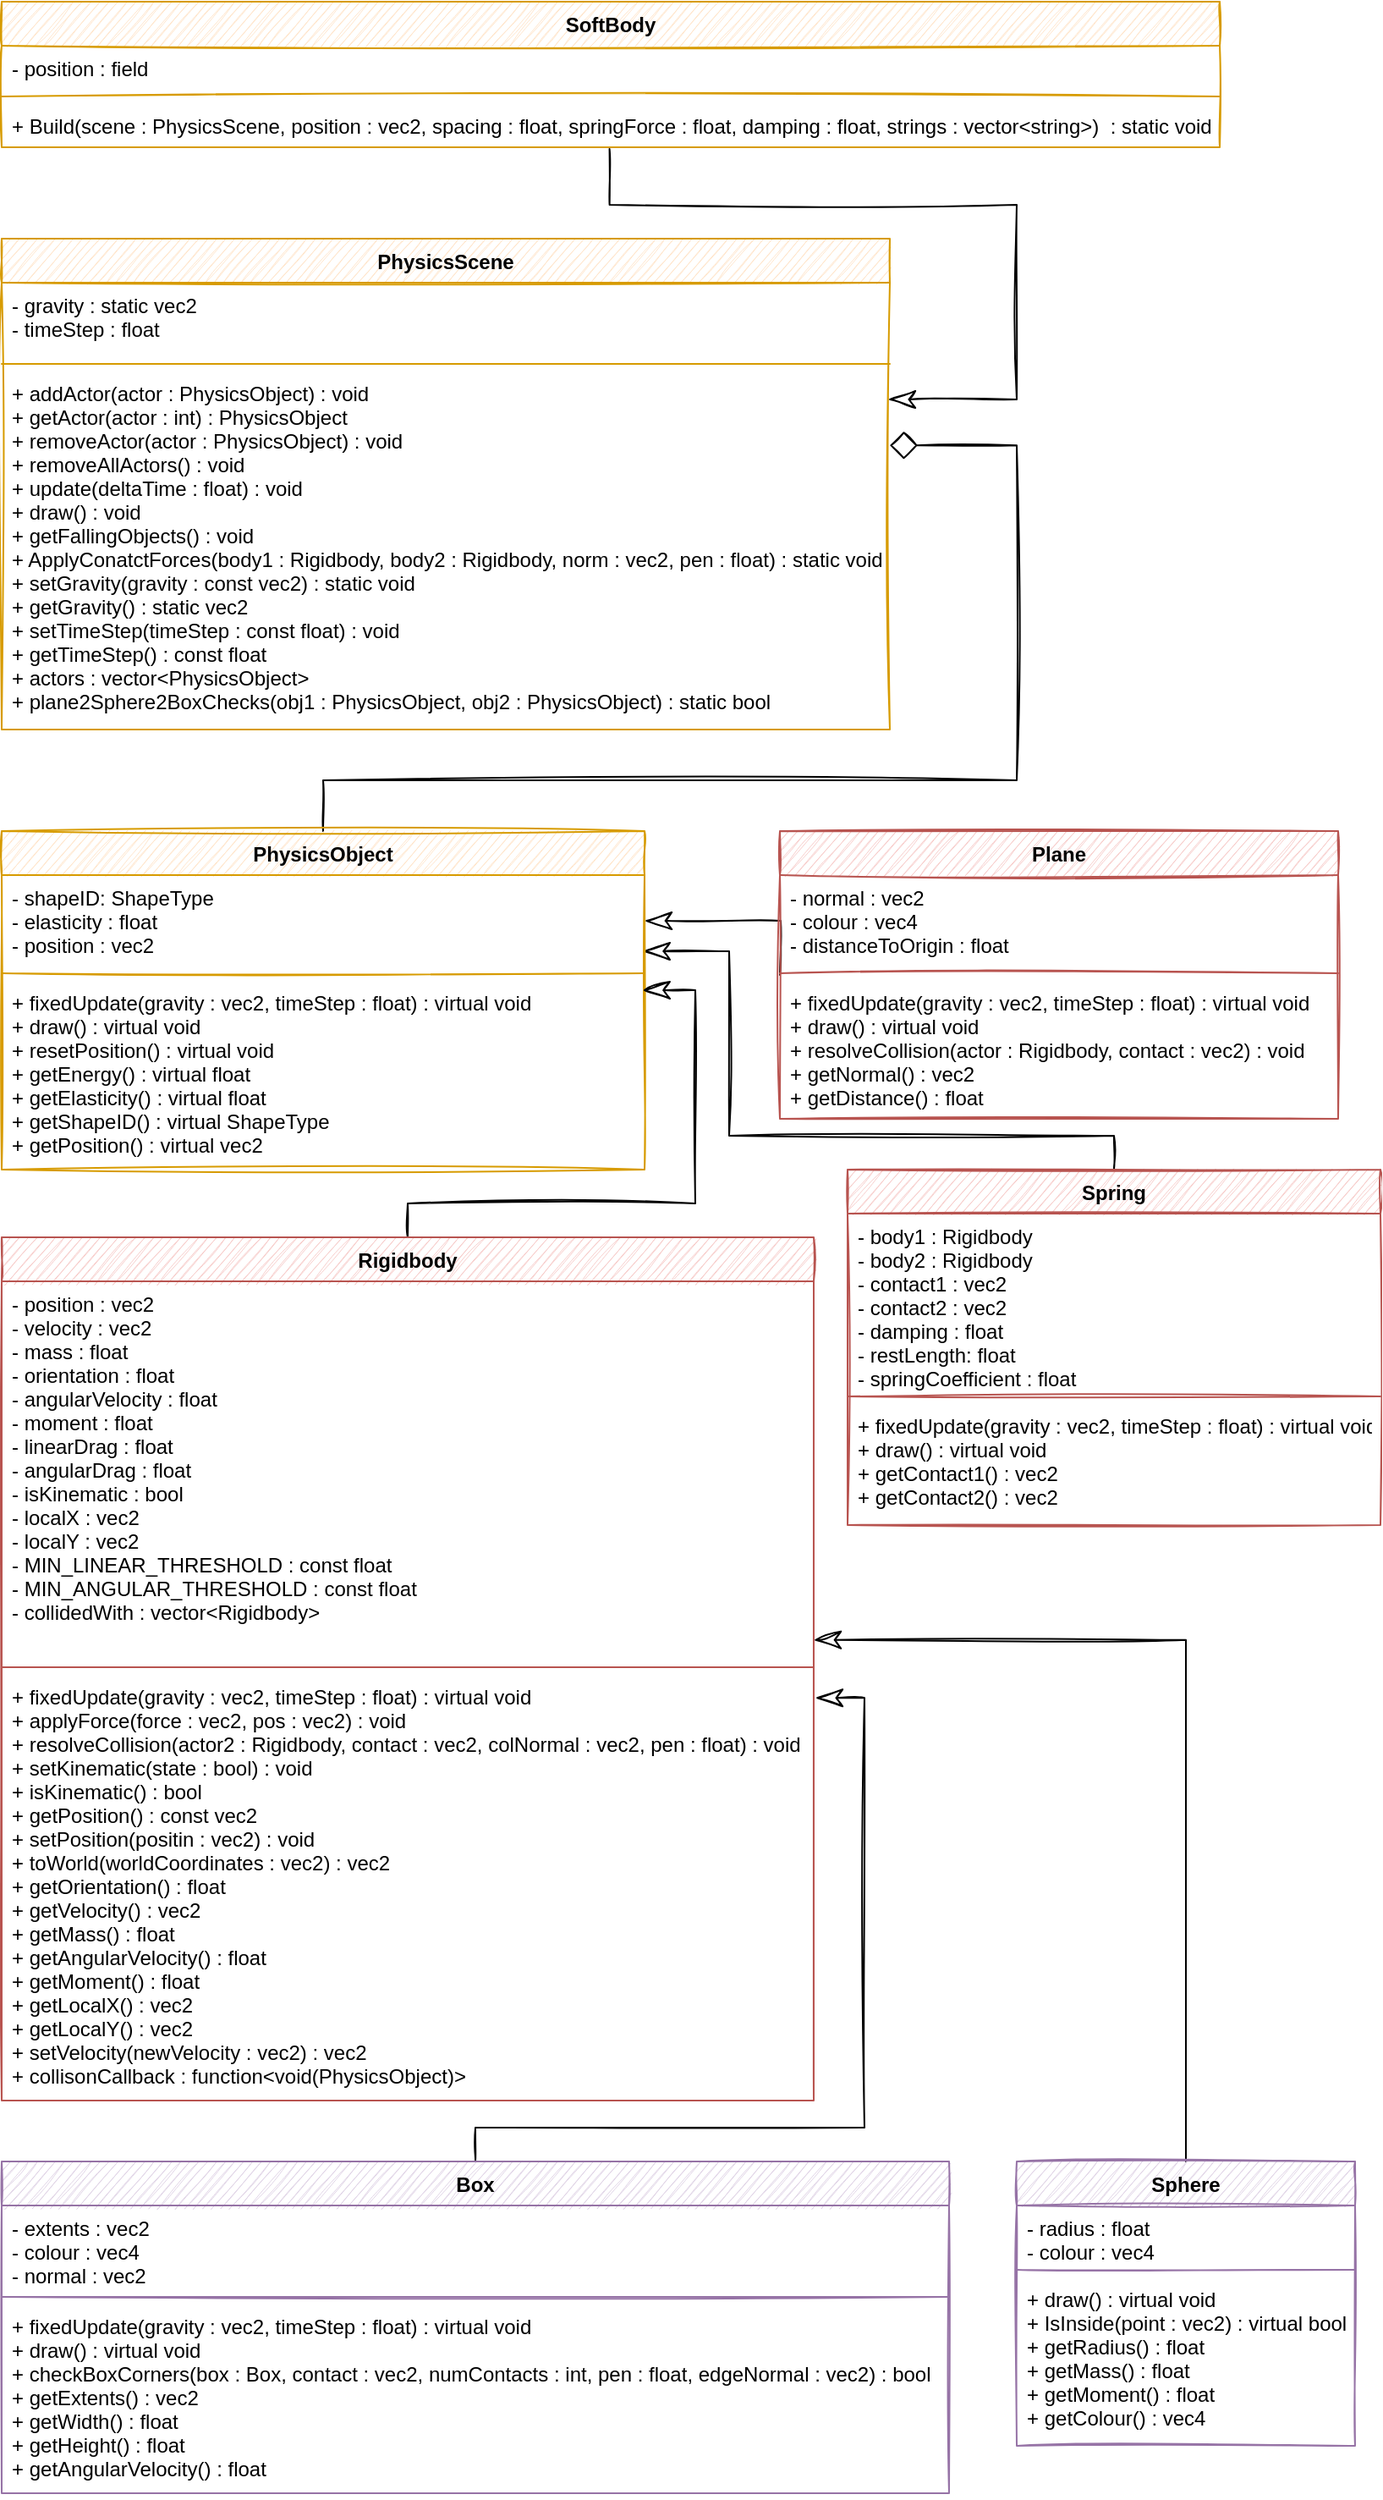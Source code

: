 <mxfile version="20.3.0" type="device"><diagram name="Page-1" id="H64OVbdJuzGlEiPOC9Fe"><mxGraphModel dx="2844" dy="2830" grid="0" gridSize="10" guides="1" tooltips="1" connect="1" arrows="1" fold="1" page="1" pageScale="1" pageWidth="850" pageHeight="1100" math="0" shadow="0"><root><mxCell id="0"/><mxCell id="1" parent="0"/><mxCell id="8-35Er8fklj9z1FLD99C-77" style="edgeStyle=orthogonalEdgeStyle;rounded=0;sketch=1;hachureGap=4;orthogonalLoop=1;jettySize=auto;html=1;entryX=1;entryY=0.946;entryDx=0;entryDy=0;entryPerimeter=0;fontFamily=Architects Daughter;fontSource=https%3A%2F%2Ffonts.googleapis.com%2Fcss%3Ffamily%3DArchitects%2BDaughter;fontSize=16;endArrow=classicThin;endFill=0;startSize=14;endSize=14;sourcePerimeterSpacing=8;targetPerimeterSpacing=8;exitX=0.5;exitY=0;exitDx=0;exitDy=0;" parent="1" source="8-35Er8fklj9z1FLD99C-6" target="8-35Er8fklj9z1FLD99C-57" edge="1"><mxGeometry relative="1" as="geometry"/></mxCell><mxCell id="8-35Er8fklj9z1FLD99C-6" value="Sphere" style="swimlane;fontStyle=1;align=center;verticalAlign=top;childLayout=stackLayout;horizontal=1;startSize=26;horizontalStack=0;resizeParent=1;resizeParentMax=0;resizeLast=0;collapsible=1;marginBottom=0;fillColor=#e1d5e7;strokeColor=#9673a6;sketch=1;" parent="1" vertex="1"><mxGeometry x="620" y="816" width="200" height="168" as="geometry"/></mxCell><mxCell id="8-35Er8fklj9z1FLD99C-7" value="- radius : float&#10;- colour : vec4" style="text;strokeColor=none;fillColor=none;align=left;verticalAlign=top;spacingLeft=4;spacingRight=4;overflow=hidden;rotatable=0;points=[[0,0.5],[1,0.5]];portConstraint=eastwest;sketch=1;" parent="8-35Er8fklj9z1FLD99C-6" vertex="1"><mxGeometry y="26" width="200" height="34" as="geometry"/></mxCell><mxCell id="8-35Er8fklj9z1FLD99C-8" value="" style="line;strokeWidth=1;fillColor=none;align=left;verticalAlign=middle;spacingTop=-1;spacingLeft=3;spacingRight=3;rotatable=0;labelPosition=right;points=[];portConstraint=eastwest;strokeColor=inherit;sketch=1;" parent="8-35Er8fklj9z1FLD99C-6" vertex="1"><mxGeometry y="60" width="200" height="8" as="geometry"/></mxCell><mxCell id="8-35Er8fklj9z1FLD99C-9" value="+ draw() : virtual void&#10;+ IsInside(point : vec2) : virtual bool&#10;+ getRadius() : float&#10;+ getMass() : float&#10;+ getMoment() : float&#10;+ getColour() : vec4" style="text;strokeColor=none;fillColor=none;align=left;verticalAlign=top;spacingLeft=4;spacingRight=4;overflow=hidden;rotatable=0;points=[[0,0.5],[1,0.5]];portConstraint=eastwest;sketch=1;" parent="8-35Er8fklj9z1FLD99C-6" vertex="1"><mxGeometry y="68" width="200" height="100" as="geometry"/></mxCell><mxCell id="8-35Er8fklj9z1FLD99C-78" style="edgeStyle=orthogonalEdgeStyle;rounded=0;sketch=1;hachureGap=4;orthogonalLoop=1;jettySize=auto;html=1;entryX=1.002;entryY=0.056;entryDx=0;entryDy=0;entryPerimeter=0;fontFamily=Architects Daughter;fontSource=https%3A%2F%2Ffonts.googleapis.com%2Fcss%3Ffamily%3DArchitects%2BDaughter;fontSize=16;endArrow=classicThin;endFill=0;startSize=14;endSize=14;sourcePerimeterSpacing=8;targetPerimeterSpacing=8;exitX=0.5;exitY=0;exitDx=0;exitDy=0;" parent="1" source="8-35Er8fklj9z1FLD99C-22" target="8-35Er8fklj9z1FLD99C-59" edge="1"><mxGeometry relative="1" as="geometry"/></mxCell><mxCell id="8-35Er8fklj9z1FLD99C-22" value="Box" style="swimlane;fontStyle=1;align=center;verticalAlign=top;childLayout=stackLayout;horizontal=1;startSize=26;horizontalStack=0;resizeParent=1;resizeParentMax=0;resizeLast=0;collapsible=1;marginBottom=0;fillColor=#e1d5e7;strokeColor=#9673a6;sketch=1;" parent="1" vertex="1"><mxGeometry x="20" y="816" width="560" height="196" as="geometry"/></mxCell><mxCell id="8-35Er8fklj9z1FLD99C-23" value="- extents : vec2&#10;- colour : vec4&#10;- normal : vec2" style="text;strokeColor=none;fillColor=none;align=left;verticalAlign=top;spacingLeft=4;spacingRight=4;overflow=hidden;rotatable=0;points=[[0,0.5],[1,0.5]];portConstraint=eastwest;sketch=1;" parent="8-35Er8fklj9z1FLD99C-22" vertex="1"><mxGeometry y="26" width="560" height="50" as="geometry"/></mxCell><mxCell id="8-35Er8fklj9z1FLD99C-24" value="" style="line;strokeWidth=1;fillColor=none;align=left;verticalAlign=middle;spacingTop=-1;spacingLeft=3;spacingRight=3;rotatable=0;labelPosition=right;points=[];portConstraint=eastwest;strokeColor=inherit;sketch=1;" parent="8-35Er8fklj9z1FLD99C-22" vertex="1"><mxGeometry y="76" width="560" height="8" as="geometry"/></mxCell><mxCell id="8-35Er8fklj9z1FLD99C-25" value="+ fixedUpdate(gravity : vec2, timeStep : float) : virtual void&#10;+ draw() : virtual void&#10;+ checkBoxCorners(box : Box, contact : vec2, numContacts : int, pen : float, edgeNormal : vec2) : bool&#10;+ getExtents() : vec2&#10;+ getWidth() : float&#10;+ getHeight() : float&#10;+ getAngularVelocity() : float&#10;" style="text;strokeColor=none;fillColor=none;align=left;verticalAlign=top;spacingLeft=4;spacingRight=4;overflow=hidden;rotatable=0;points=[[0,0.5],[1,0.5]];portConstraint=eastwest;sketch=1;" parent="8-35Er8fklj9z1FLD99C-22" vertex="1"><mxGeometry y="84" width="560" height="112" as="geometry"/></mxCell><mxCell id="8-35Er8fklj9z1FLD99C-75" style="edgeStyle=orthogonalEdgeStyle;rounded=0;sketch=1;hachureGap=4;orthogonalLoop=1;jettySize=auto;html=1;entryX=0.997;entryY=0.833;entryDx=0;entryDy=0;entryPerimeter=0;fontFamily=Architects Daughter;fontSource=https%3A%2F%2Ffonts.googleapis.com%2Fcss%3Ffamily%3DArchitects%2BDaughter;fontSize=16;endArrow=classicThin;endFill=0;startSize=14;endSize=14;sourcePerimeterSpacing=8;targetPerimeterSpacing=8;exitX=0.5;exitY=0;exitDx=0;exitDy=0;" parent="1" source="8-35Er8fklj9z1FLD99C-26" target="8-35Er8fklj9z1FLD99C-44" edge="1"><mxGeometry relative="1" as="geometry"><Array as="points"><mxPoint x="678" y="210"/><mxPoint x="450" y="210"/><mxPoint x="450" y="101"/></Array></mxGeometry></mxCell><mxCell id="8-35Er8fklj9z1FLD99C-26" value="Spring" style="swimlane;fontStyle=1;align=center;verticalAlign=top;childLayout=stackLayout;horizontal=1;startSize=26;horizontalStack=0;resizeParent=1;resizeParentMax=0;resizeLast=0;collapsible=1;marginBottom=0;fillColor=#f8cecc;strokeColor=#b85450;sketch=1;" parent="1" vertex="1"><mxGeometry x="520" y="230" width="315" height="210" as="geometry"/></mxCell><mxCell id="8-35Er8fklj9z1FLD99C-27" value="- body1 : Rigidbody&#10;- body2 : Rigidbody&#10;- contact1 : vec2&#10;- contact2 : vec2&#10;- damping : float&#10;- restLength: float&#10;- springCoefficient : float" style="text;strokeColor=none;fillColor=none;align=left;verticalAlign=top;spacingLeft=4;spacingRight=4;overflow=hidden;rotatable=0;points=[[0,0.5],[1,0.5]];portConstraint=eastwest;sketch=1;" parent="8-35Er8fklj9z1FLD99C-26" vertex="1"><mxGeometry y="26" width="315" height="104" as="geometry"/></mxCell><mxCell id="8-35Er8fklj9z1FLD99C-28" value="" style="line;strokeWidth=1;fillColor=none;align=left;verticalAlign=middle;spacingTop=-1;spacingLeft=3;spacingRight=3;rotatable=0;labelPosition=right;points=[];portConstraint=eastwest;strokeColor=inherit;sketch=1;" parent="8-35Er8fklj9z1FLD99C-26" vertex="1"><mxGeometry y="130" width="315" height="8" as="geometry"/></mxCell><mxCell id="8-35Er8fklj9z1FLD99C-29" value="+ fixedUpdate(gravity : vec2, timeStep : float) : virtual void&#10;+ draw() : virtual void&#10;+ getContact1() : vec2&#10;+ getContact2() : vec2" style="text;strokeColor=none;fillColor=none;align=left;verticalAlign=top;spacingLeft=4;spacingRight=4;overflow=hidden;rotatable=0;points=[[0,0.5],[1,0.5]];portConstraint=eastwest;sketch=1;" parent="8-35Er8fklj9z1FLD99C-26" vertex="1"><mxGeometry y="138" width="315" height="72" as="geometry"/></mxCell><mxCell id="8-35Er8fklj9z1FLD99C-74" style="edgeStyle=orthogonalEdgeStyle;rounded=0;sketch=1;hachureGap=4;orthogonalLoop=1;jettySize=auto;html=1;entryX=1;entryY=0.5;entryDx=0;entryDy=0;fontFamily=Architects Daughter;fontSource=https%3A%2F%2Ffonts.googleapis.com%2Fcss%3Ffamily%3DArchitects%2BDaughter;fontSize=16;endArrow=classicThin;endFill=0;startSize=14;endSize=14;sourcePerimeterSpacing=8;targetPerimeterSpacing=8;" parent="1" target="8-35Er8fklj9z1FLD99C-44" edge="1"><mxGeometry relative="1" as="geometry"><mxPoint x="480" y="115" as="sourcePoint"/></mxGeometry></mxCell><mxCell id="8-35Er8fklj9z1FLD99C-39" value="Plane&#10;" style="swimlane;fontStyle=1;align=center;verticalAlign=top;childLayout=stackLayout;horizontal=1;startSize=26;horizontalStack=0;resizeParent=1;resizeParentMax=0;resizeLast=0;collapsible=1;marginBottom=0;fillColor=#f8cecc;strokeColor=#b85450;sketch=1;" parent="1" vertex="1"><mxGeometry x="480" y="30" width="330" height="170" as="geometry"/></mxCell><mxCell id="8-35Er8fklj9z1FLD99C-40" value="- normal : vec2&#10;- colour : vec4&#10;- distanceToOrigin : float" style="text;strokeColor=none;fillColor=none;align=left;verticalAlign=top;spacingLeft=4;spacingRight=4;overflow=hidden;rotatable=0;points=[[0,0.5],[1,0.5]];portConstraint=eastwest;sketch=1;" parent="8-35Er8fklj9z1FLD99C-39" vertex="1"><mxGeometry y="26" width="330" height="54" as="geometry"/></mxCell><mxCell id="8-35Er8fklj9z1FLD99C-41" value="" style="line;strokeWidth=1;fillColor=none;align=left;verticalAlign=middle;spacingTop=-1;spacingLeft=3;spacingRight=3;rotatable=0;labelPosition=right;points=[];portConstraint=eastwest;strokeColor=inherit;sketch=1;" parent="8-35Er8fklj9z1FLD99C-39" vertex="1"><mxGeometry y="80" width="330" height="8" as="geometry"/></mxCell><mxCell id="8-35Er8fklj9z1FLD99C-42" value="+ fixedUpdate(gravity : vec2, timeStep : float) : virtual void&#10;+ draw() : virtual void&#10;+ resolveCollision(actor : Rigidbody, contact : vec2) : void&#10;+ getNormal() : vec2&#10;+ getDistance() : float" style="text;strokeColor=none;fillColor=none;align=left;verticalAlign=top;spacingLeft=4;spacingRight=4;overflow=hidden;rotatable=0;points=[[0,0.5],[1,0.5]];portConstraint=eastwest;sketch=1;" parent="8-35Er8fklj9z1FLD99C-39" vertex="1"><mxGeometry y="88" width="330" height="82" as="geometry"/></mxCell><mxCell id="9jUB0r2MP2Jo38_3Ne8N-7" style="edgeStyle=orthogonalEdgeStyle;rounded=0;orthogonalLoop=1;jettySize=auto;html=1;entryX=1;entryY=0.208;entryDx=0;entryDy=0;entryPerimeter=0;endArrow=diamond;endFill=0;fontSize=16;fontFamily=Architects Daughter;sketch=1;hachureGap=4;fontSource=https%3A%2F%2Ffonts.googleapis.com%2Fcss%3Ffamily%3DArchitects%2BDaughter;startSize=14;endSize=14;sourcePerimeterSpacing=8;targetPerimeterSpacing=8;exitX=0.5;exitY=0;exitDx=0;exitDy=0;" edge="1" parent="1" source="8-35Er8fklj9z1FLD99C-43" target="8-35Er8fklj9z1FLD99C-55"><mxGeometry relative="1" as="geometry"><Array as="points"><mxPoint x="210"/><mxPoint x="620"/><mxPoint x="620" y="-198"/></Array></mxGeometry></mxCell><mxCell id="8-35Er8fklj9z1FLD99C-43" value="PhysicsObject" style="swimlane;fontStyle=1;align=center;verticalAlign=top;childLayout=stackLayout;horizontal=1;startSize=26;horizontalStack=0;resizeParent=1;resizeParentMax=0;resizeLast=0;collapsible=1;marginBottom=0;fillColor=#ffe6cc;strokeColor=#d79b00;sketch=1;" parent="1" vertex="1"><mxGeometry x="20" y="30" width="380" height="200" as="geometry"/></mxCell><mxCell id="8-35Er8fklj9z1FLD99C-44" value="- shapeID: ShapeType&#10;- elasticity : float&#10;- position : vec2" style="text;strokeColor=none;fillColor=none;align=left;verticalAlign=top;spacingLeft=4;spacingRight=4;overflow=hidden;rotatable=0;points=[[0,0.5],[1,0.5]];portConstraint=eastwest;sketch=1;" parent="8-35Er8fklj9z1FLD99C-43" vertex="1"><mxGeometry y="26" width="380" height="54" as="geometry"/></mxCell><mxCell id="8-35Er8fklj9z1FLD99C-45" value="" style="line;strokeWidth=1;fillColor=none;align=left;verticalAlign=middle;spacingTop=-1;spacingLeft=3;spacingRight=3;rotatable=0;labelPosition=right;points=[];portConstraint=eastwest;strokeColor=inherit;sketch=1;" parent="8-35Er8fklj9z1FLD99C-43" vertex="1"><mxGeometry y="80" width="380" height="8" as="geometry"/></mxCell><mxCell id="8-35Er8fklj9z1FLD99C-46" value="+ fixedUpdate(gravity : vec2, timeStep : float) : virtual void&#10;+ draw() : virtual void&#10;+ resetPosition() : virtual void&#10;+ getEnergy() : virtual float&#10;+ getElasticity() : virtual float&#10;+ getShapeID() : virtual ShapeType&#10;+ getPosition() : virtual vec2" style="text;strokeColor=none;fillColor=none;align=left;verticalAlign=top;spacingLeft=4;spacingRight=4;overflow=hidden;rotatable=0;points=[[0,0.5],[1,0.5]];portConstraint=eastwest;sketch=1;" parent="8-35Er8fklj9z1FLD99C-43" vertex="1"><mxGeometry y="88" width="380" height="112" as="geometry"/></mxCell><mxCell id="9jUB0r2MP2Jo38_3Ne8N-6" style="edgeStyle=orthogonalEdgeStyle;rounded=0;orthogonalLoop=1;jettySize=auto;html=1;entryX=0.998;entryY=0.08;entryDx=0;entryDy=0;entryPerimeter=0;endArrow=classicThin;endFill=0;fontSize=16;fontFamily=Architects Daughter;sketch=1;hachureGap=4;fontSource=https%3A%2F%2Ffonts.googleapis.com%2Fcss%3Ffamily%3DArchitects%2BDaughter;startSize=14;endSize=14;sourcePerimeterSpacing=8;targetPerimeterSpacing=8;exitX=0.499;exitY=1.038;exitDx=0;exitDy=0;exitPerimeter=0;" edge="1" parent="1" source="8-35Er8fklj9z1FLD99C-51" target="8-35Er8fklj9z1FLD99C-55"><mxGeometry relative="1" as="geometry"><Array as="points"><mxPoint x="379" y="-340"/><mxPoint x="620" y="-340"/><mxPoint x="620" y="-225"/></Array></mxGeometry></mxCell><mxCell id="8-35Er8fklj9z1FLD99C-48" value="SoftBody" style="swimlane;fontStyle=1;align=center;verticalAlign=top;childLayout=stackLayout;horizontal=1;startSize=26;horizontalStack=0;resizeParent=1;resizeParentMax=0;resizeLast=0;collapsible=1;marginBottom=0;fillColor=#ffe6cc;strokeColor=#d79b00;sketch=1;" parent="1" vertex="1"><mxGeometry x="20" y="-460" width="720" height="86" as="geometry"/></mxCell><mxCell id="8-35Er8fklj9z1FLD99C-49" value="- position : field" style="text;strokeColor=none;fillColor=none;align=left;verticalAlign=top;spacingLeft=4;spacingRight=4;overflow=hidden;rotatable=0;points=[[0,0.5],[1,0.5]];portConstraint=eastwest;sketch=1;" parent="8-35Er8fklj9z1FLD99C-48" vertex="1"><mxGeometry y="26" width="720" height="26" as="geometry"/></mxCell><mxCell id="8-35Er8fklj9z1FLD99C-50" value="" style="line;strokeWidth=1;fillColor=none;align=left;verticalAlign=middle;spacingTop=-1;spacingLeft=3;spacingRight=3;rotatable=0;labelPosition=right;points=[];portConstraint=eastwest;strokeColor=inherit;sketch=1;" parent="8-35Er8fklj9z1FLD99C-48" vertex="1"><mxGeometry y="52" width="720" height="8" as="geometry"/></mxCell><mxCell id="8-35Er8fklj9z1FLD99C-51" value="+ Build(scene : PhysicsScene, position : vec2, spacing : float, springForce : float, damping : float, strings : vector&lt;string&gt;)  : static void&#10;" style="text;strokeColor=none;fillColor=none;align=left;verticalAlign=top;spacingLeft=4;spacingRight=4;overflow=hidden;rotatable=0;points=[[0,0.5],[1,0.5]];portConstraint=eastwest;sketch=1;" parent="8-35Er8fklj9z1FLD99C-48" vertex="1"><mxGeometry y="60" width="720" height="26" as="geometry"/></mxCell><mxCell id="8-35Er8fklj9z1FLD99C-52" value="PhysicsScene" style="swimlane;fontStyle=1;align=center;verticalAlign=top;childLayout=stackLayout;horizontal=1;startSize=26;horizontalStack=0;resizeParent=1;resizeParentMax=0;resizeLast=0;collapsible=1;marginBottom=0;fillColor=#ffe6cc;strokeColor=#d79b00;sketch=1;" parent="1" vertex="1"><mxGeometry x="20" y="-320" width="525" height="290" as="geometry"/></mxCell><mxCell id="8-35Er8fklj9z1FLD99C-53" value="- gravity : static vec2&#10;- timeStep : float" style="text;strokeColor=none;fillColor=none;align=left;verticalAlign=top;spacingLeft=4;spacingRight=4;overflow=hidden;rotatable=0;points=[[0,0.5],[1,0.5]];portConstraint=eastwest;sketch=1;" parent="8-35Er8fklj9z1FLD99C-52" vertex="1"><mxGeometry y="26" width="525" height="44" as="geometry"/></mxCell><mxCell id="8-35Er8fklj9z1FLD99C-54" value="" style="line;strokeWidth=1;fillColor=none;align=left;verticalAlign=middle;spacingTop=-1;spacingLeft=3;spacingRight=3;rotatable=0;labelPosition=right;points=[];portConstraint=eastwest;strokeColor=inherit;sketch=1;" parent="8-35Er8fklj9z1FLD99C-52" vertex="1"><mxGeometry y="70" width="525" height="8" as="geometry"/></mxCell><mxCell id="8-35Er8fklj9z1FLD99C-55" value="+ addActor(actor : PhysicsObject) : void&#10;+ getActor(actor : int) : PhysicsObject&#10;+ removeActor(actor : PhysicsObject) : void&#10;+ removeAllActors() : void&#10;+ update(deltaTime : float) : void&#10;+ draw() : void&#10;+ getFallingObjects() : void&#10;+ ApplyConatctForces(body1 : Rigidbody, body2 : Rigidbody, norm : vec2, pen : float) : static void&#10;+ setGravity(gravity : const vec2) : static void&#10;+ getGravity() : static vec2&#10;+ setTimeStep(timeStep : const float) : void&#10;+ getTimeStep() : const float&#10;+ actors : vector&lt;PhysicsObject&gt;&#10;+ plane2Sphere2BoxChecks(obj1 : PhysicsObject, obj2 : PhysicsObject) : static bool" style="text;strokeColor=none;fillColor=none;align=left;verticalAlign=top;spacingLeft=4;spacingRight=4;overflow=hidden;rotatable=0;points=[[0,0.5],[1,0.5]];portConstraint=eastwest;sketch=1;" parent="8-35Er8fklj9z1FLD99C-52" vertex="1"><mxGeometry y="78" width="525" height="212" as="geometry"/></mxCell><mxCell id="8-35Er8fklj9z1FLD99C-76" style="edgeStyle=orthogonalEdgeStyle;rounded=0;sketch=1;hachureGap=4;orthogonalLoop=1;jettySize=auto;html=1;entryX=0.997;entryY=0.054;entryDx=0;entryDy=0;entryPerimeter=0;fontFamily=Architects Daughter;fontSource=https%3A%2F%2Ffonts.googleapis.com%2Fcss%3Ffamily%3DArchitects%2BDaughter;fontSize=16;endArrow=classicThin;endFill=0;startSize=14;endSize=14;sourcePerimeterSpacing=8;targetPerimeterSpacing=8;exitX=0.5;exitY=0;exitDx=0;exitDy=0;" parent="1" source="8-35Er8fklj9z1FLD99C-56" target="8-35Er8fklj9z1FLD99C-46" edge="1"><mxGeometry relative="1" as="geometry"/></mxCell><mxCell id="8-35Er8fklj9z1FLD99C-56" value="Rigidbody" style="swimlane;fontStyle=1;align=center;verticalAlign=top;childLayout=stackLayout;horizontal=1;startSize=26;horizontalStack=0;resizeParent=1;resizeParentMax=0;resizeLast=0;collapsible=1;marginBottom=0;fillColor=#f8cecc;strokeColor=#b85450;sketch=1;" parent="1" vertex="1"><mxGeometry x="20" y="270" width="480" height="510" as="geometry"/></mxCell><mxCell id="8-35Er8fklj9z1FLD99C-57" value="- position : vec2&#10;- velocity : vec2&#10;- mass : float&#10;- orientation : float&#10;- angularVelocity : float&#10;- moment : float&#10;- linearDrag : float&#10;- angularDrag : float&#10;- isKinematic : bool&#10;- localX : vec2&#10;- localY : vec2&#10;- MIN_LINEAR_THRESHOLD : const float&#10;- MIN_ANGULAR_THRESHOLD : const float&#10;- collidedWith : vector&lt;Rigidbody&gt;" style="text;strokeColor=none;fillColor=none;align=left;verticalAlign=top;spacingLeft=4;spacingRight=4;overflow=hidden;rotatable=0;points=[[0,0.5],[1,0.5]];portConstraint=eastwest;sketch=1;" parent="8-35Er8fklj9z1FLD99C-56" vertex="1"><mxGeometry y="26" width="480" height="224" as="geometry"/></mxCell><mxCell id="8-35Er8fklj9z1FLD99C-58" value="" style="line;strokeWidth=1;fillColor=none;align=left;verticalAlign=middle;spacingTop=-1;spacingLeft=3;spacingRight=3;rotatable=0;labelPosition=right;points=[];portConstraint=eastwest;strokeColor=inherit;sketch=1;" parent="8-35Er8fklj9z1FLD99C-56" vertex="1"><mxGeometry y="250" width="480" height="8" as="geometry"/></mxCell><mxCell id="8-35Er8fklj9z1FLD99C-59" value="+ fixedUpdate(gravity : vec2, timeStep : float) : virtual void&#10;+ applyForce(force : vec2, pos : vec2) : void&#10;+ resolveCollision(actor2 : Rigidbody, contact : vec2, colNormal : vec2, pen : float) : void&#10;+ setKinematic(state : bool) : void&#10;+ isKinematic() : bool&#10;+ getPosition() : const vec2&#10;+ setPosition(positin : vec2) : void&#10;+ toWorld(worldCoordinates : vec2) : vec2&#10;+ getOrientation() : float&#10;+ getVelocity() : vec2&#10;+ getMass() : float&#10;+ getAngularVelocity() : float&#10;+ getMoment() : float&#10;+ getLocalX() : vec2&#10;+ getLocalY() : vec2&#10;+ setVelocity(newVelocity : vec2) : vec2&#10;+ collisonCallback : function&lt;void(PhysicsObject)&gt;" style="text;strokeColor=none;fillColor=none;align=left;verticalAlign=top;spacingLeft=4;spacingRight=4;overflow=hidden;rotatable=0;points=[[0,0.5],[1,0.5]];portConstraint=eastwest;sketch=1;" parent="8-35Er8fklj9z1FLD99C-56" vertex="1"><mxGeometry y="258" width="480" height="252" as="geometry"/></mxCell></root></mxGraphModel></diagram></mxfile>